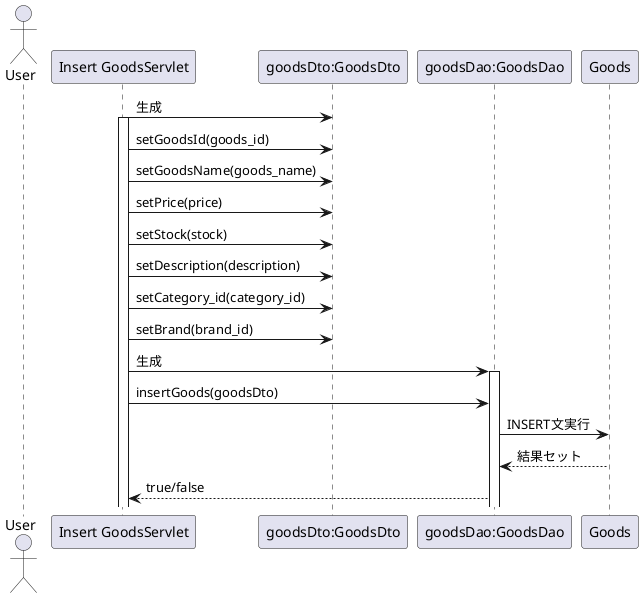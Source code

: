 @startuml 
actor User
participant "Insert GoodsServlet" as A
participant "goodsDto:GoodsDto" as B
participant "goodsDao:GoodsDao" as C
participant "Goods" as D
A -> B: 生成
activate A
A -> B: setGoodsId(goods_id)
A -> B: setGoodsName(goods_name)
A -> B: setPrice(price)
A -> B: setStock(stock)
A -> B: setDescription(description)
A -> B: setCategory_id(category_id)
A -> B: setBrand(brand_id)
A -> C: 生成
activate C
A -> C: insertGoods(goodsDto)
C -> D: INSERT文実行
D --> C: 結果セット
C --> A: true/false
@enduml

//登録者の名前をつけるか
